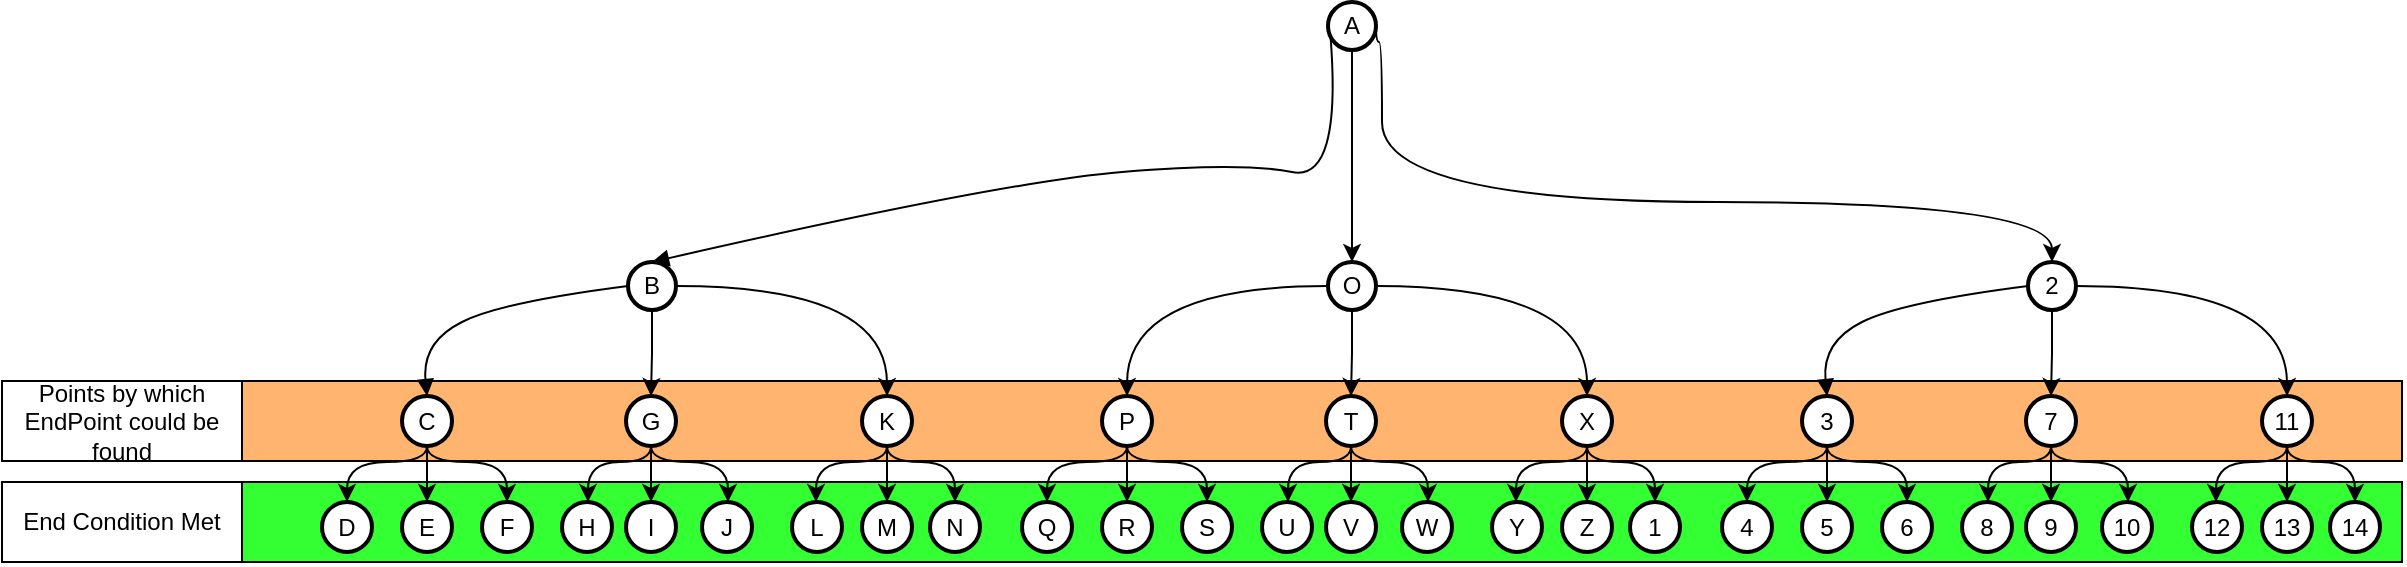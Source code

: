 <mxfile version="26.0.10">
  <diagram name="Page-1" id="QkXmqH3S3L_Y9p5KYP0h">
    <mxGraphModel dx="2345" dy="1783" grid="1" gridSize="10" guides="1" tooltips="1" connect="1" arrows="1" fold="1" page="1" pageScale="1" pageWidth="827" pageHeight="1169" math="0" shadow="0">
      <root>
        <mxCell id="0" />
        <mxCell id="1" parent="0" />
        <mxCell id="PBj9N_gs_0onL4td7x_k-99" value="" style="rounded=0;whiteSpace=wrap;html=1;fillColor=light-dark(#FFB570,var(--ge-dark-color, #121212));" vertex="1" parent="1">
          <mxGeometry x="-160" y="149.5" width="1080" height="40" as="geometry" />
        </mxCell>
        <mxCell id="PBj9N_gs_0onL4td7x_k-97" value="" style="rounded=0;whiteSpace=wrap;html=1;fillColor=light-dark(#33FF33,var(--ge-dark-color, #121212));" vertex="1" parent="1">
          <mxGeometry x="-160" y="200" width="1080" height="40" as="geometry" />
        </mxCell>
        <mxCell id="PBj9N_gs_0onL4td7x_k-16" style="edgeStyle=orthogonalEdgeStyle;rounded=0;orthogonalLoop=1;jettySize=auto;html=1;exitX=0.5;exitY=1;exitDx=0;exitDy=0;entryX=0.5;entryY=0;entryDx=0;entryDy=0;" edge="1" parent="1" source="2" target="PBj9N_gs_0onL4td7x_k-14">
          <mxGeometry relative="1" as="geometry" />
        </mxCell>
        <mxCell id="PBj9N_gs_0onL4td7x_k-93" style="edgeStyle=orthogonalEdgeStyle;rounded=0;orthogonalLoop=1;jettySize=auto;html=1;exitX=1;exitY=0.5;exitDx=0;exitDy=0;entryX=0.5;entryY=0;entryDx=0;entryDy=0;curved=1;" edge="1" parent="1" source="2" target="PBj9N_gs_0onL4td7x_k-69">
          <mxGeometry relative="1" as="geometry">
            <Array as="points">
              <mxPoint x="407" y="-20" />
              <mxPoint x="410" y="-20" />
              <mxPoint x="410" y="60" />
              <mxPoint x="745" y="60" />
            </Array>
          </mxGeometry>
        </mxCell>
        <mxCell id="2" value="A" style="ellipse;aspect=fixed;strokeWidth=2;whiteSpace=wrap;" parent="1" vertex="1">
          <mxGeometry x="383" y="-40" width="24" height="24" as="geometry" />
        </mxCell>
        <mxCell id="PBj9N_gs_0onL4td7x_k-36" style="edgeStyle=orthogonalEdgeStyle;rounded=0;orthogonalLoop=1;jettySize=auto;html=1;exitX=0.5;exitY=1;exitDx=0;exitDy=0;entryX=0.5;entryY=0;entryDx=0;entryDy=0;" edge="1" parent="1" source="3" target="PBj9N_gs_0onL4td7x_k-15">
          <mxGeometry relative="1" as="geometry" />
        </mxCell>
        <mxCell id="3" value="B" style="ellipse;aspect=fixed;strokeWidth=2;whiteSpace=wrap;" parent="1" vertex="1">
          <mxGeometry x="33" y="90" width="24" height="24" as="geometry" />
        </mxCell>
        <mxCell id="PBj9N_gs_0onL4td7x_k-22" style="edgeStyle=orthogonalEdgeStyle;rounded=0;orthogonalLoop=1;jettySize=auto;html=1;entryX=0.5;entryY=0;entryDx=0;entryDy=0;" edge="1" parent="1" source="5" target="PBj9N_gs_0onL4td7x_k-19">
          <mxGeometry relative="1" as="geometry" />
        </mxCell>
        <mxCell id="PBj9N_gs_0onL4td7x_k-24" style="rounded=0;orthogonalLoop=1;jettySize=auto;html=1;exitX=0.5;exitY=1;exitDx=0;exitDy=0;entryX=0.5;entryY=0;entryDx=0;entryDy=0;edgeStyle=orthogonalEdgeStyle;curved=1;" edge="1" parent="1" source="5" target="PBj9N_gs_0onL4td7x_k-17">
          <mxGeometry relative="1" as="geometry">
            <Array as="points">
              <mxPoint x="-68" y="190" />
              <mxPoint x="-108" y="190" />
            </Array>
          </mxGeometry>
        </mxCell>
        <mxCell id="PBj9N_gs_0onL4td7x_k-25" style="edgeStyle=orthogonalEdgeStyle;rounded=0;orthogonalLoop=1;jettySize=auto;html=1;exitX=0.5;exitY=1;exitDx=0;exitDy=0;entryX=0.5;entryY=0;entryDx=0;entryDy=0;curved=1;" edge="1" parent="1" source="5" target="PBj9N_gs_0onL4td7x_k-18">
          <mxGeometry relative="1" as="geometry">
            <Array as="points">
              <mxPoint x="-68" y="190" />
              <mxPoint x="-28" y="190" />
            </Array>
          </mxGeometry>
        </mxCell>
        <mxCell id="5" value="C" style="ellipse;aspect=fixed;strokeWidth=2;whiteSpace=wrap;" parent="1" vertex="1">
          <mxGeometry x="-80" y="157" width="25" height="25" as="geometry" />
        </mxCell>
        <mxCell id="9" value="" style="curved=1;startArrow=none;endArrow=block;exitX=-0.01;exitY=0.77;entryX=0.51;entryY=-0.01;" parent="1" source="2" target="3" edge="1">
          <mxGeometry relative="1" as="geometry">
            <Array as="points">
              <mxPoint x="390" y="50" />
              <mxPoint x="340" y="40" />
              <mxPoint x="220" y="50" />
            </Array>
          </mxGeometry>
        </mxCell>
        <mxCell id="11" value="" style="curved=1;startArrow=none;endArrow=block;exitX=0;exitY=0.5;entryX=0.49;entryY=0.01;exitDx=0;exitDy=0;" parent="1" source="3" target="5" edge="1">
          <mxGeometry relative="1" as="geometry">
            <Array as="points">
              <mxPoint x="-30" y="110" />
              <mxPoint x="-70" y="130" />
            </Array>
          </mxGeometry>
        </mxCell>
        <mxCell id="PBj9N_gs_0onL4td7x_k-65" style="edgeStyle=orthogonalEdgeStyle;rounded=0;orthogonalLoop=1;jettySize=auto;html=1;exitX=0;exitY=0.5;exitDx=0;exitDy=0;entryX=0.5;entryY=0;entryDx=0;entryDy=0;curved=1;" edge="1" parent="1" source="PBj9N_gs_0onL4td7x_k-14" target="PBj9N_gs_0onL4td7x_k-47">
          <mxGeometry relative="1" as="geometry" />
        </mxCell>
        <mxCell id="PBj9N_gs_0onL4td7x_k-66" style="edgeStyle=orthogonalEdgeStyle;rounded=0;orthogonalLoop=1;jettySize=auto;html=1;exitX=0.5;exitY=1;exitDx=0;exitDy=0;entryX=0.5;entryY=0;entryDx=0;entryDy=0;" edge="1" parent="1" source="PBj9N_gs_0onL4td7x_k-14" target="PBj9N_gs_0onL4td7x_k-51">
          <mxGeometry relative="1" as="geometry" />
        </mxCell>
        <mxCell id="PBj9N_gs_0onL4td7x_k-67" style="edgeStyle=orthogonalEdgeStyle;rounded=0;orthogonalLoop=1;jettySize=auto;html=1;exitX=1;exitY=0.5;exitDx=0;exitDy=0;entryX=0.5;entryY=0;entryDx=0;entryDy=0;curved=1;" edge="1" parent="1" source="PBj9N_gs_0onL4td7x_k-14" target="PBj9N_gs_0onL4td7x_k-64">
          <mxGeometry relative="1" as="geometry" />
        </mxCell>
        <mxCell id="PBj9N_gs_0onL4td7x_k-14" value="O" style="ellipse;aspect=fixed;strokeWidth=2;whiteSpace=wrap;" vertex="1" parent="1">
          <mxGeometry x="383" y="90" width="24" height="24" as="geometry" />
        </mxCell>
        <mxCell id="PBj9N_gs_0onL4td7x_k-37" style="edgeStyle=orthogonalEdgeStyle;rounded=0;orthogonalLoop=1;jettySize=auto;html=1;exitX=0.5;exitY=1;exitDx=0;exitDy=0;curved=1;" edge="1" parent="1" source="PBj9N_gs_0onL4td7x_k-15" target="PBj9N_gs_0onL4td7x_k-26">
          <mxGeometry relative="1" as="geometry">
            <Array as="points">
              <mxPoint x="45" y="190" />
              <mxPoint x="13" y="190" />
            </Array>
          </mxGeometry>
        </mxCell>
        <mxCell id="PBj9N_gs_0onL4td7x_k-38" style="edgeStyle=orthogonalEdgeStyle;rounded=0;orthogonalLoop=1;jettySize=auto;html=1;exitX=0.5;exitY=1;exitDx=0;exitDy=0;" edge="1" parent="1" source="PBj9N_gs_0onL4td7x_k-15" target="PBj9N_gs_0onL4td7x_k-27">
          <mxGeometry relative="1" as="geometry" />
        </mxCell>
        <mxCell id="PBj9N_gs_0onL4td7x_k-39" style="edgeStyle=orthogonalEdgeStyle;rounded=0;orthogonalLoop=1;jettySize=auto;html=1;exitX=0.5;exitY=1;exitDx=0;exitDy=0;curved=1;" edge="1" parent="1" source="PBj9N_gs_0onL4td7x_k-15" target="PBj9N_gs_0onL4td7x_k-28">
          <mxGeometry relative="1" as="geometry">
            <Array as="points">
              <mxPoint x="45" y="190" />
              <mxPoint x="83" y="190" />
            </Array>
          </mxGeometry>
        </mxCell>
        <mxCell id="PBj9N_gs_0onL4td7x_k-15" value="G" style="ellipse;aspect=fixed;strokeWidth=2;whiteSpace=wrap;" vertex="1" parent="1">
          <mxGeometry x="32" y="157" width="25" height="25" as="geometry" />
        </mxCell>
        <mxCell id="PBj9N_gs_0onL4td7x_k-17" value="D" style="ellipse;aspect=fixed;strokeWidth=2;whiteSpace=wrap;" vertex="1" parent="1">
          <mxGeometry x="-120" y="210" width="25" height="25" as="geometry" />
        </mxCell>
        <mxCell id="PBj9N_gs_0onL4td7x_k-18" value="F" style="ellipse;aspect=fixed;strokeWidth=2;whiteSpace=wrap;" vertex="1" parent="1">
          <mxGeometry x="-40" y="210" width="25" height="25" as="geometry" />
        </mxCell>
        <mxCell id="PBj9N_gs_0onL4td7x_k-19" value="E" style="ellipse;aspect=fixed;strokeWidth=2;whiteSpace=wrap;" vertex="1" parent="1">
          <mxGeometry x="-80" y="210" width="25" height="25" as="geometry" />
        </mxCell>
        <mxCell id="PBj9N_gs_0onL4td7x_k-26" value="H" style="ellipse;aspect=fixed;strokeWidth=2;whiteSpace=wrap;" vertex="1" parent="1">
          <mxGeometry y="210" width="25" height="25" as="geometry" />
        </mxCell>
        <mxCell id="PBj9N_gs_0onL4td7x_k-27" value="I" style="ellipse;aspect=fixed;strokeWidth=2;whiteSpace=wrap;" vertex="1" parent="1">
          <mxGeometry x="32" y="210" width="25" height="25" as="geometry" />
        </mxCell>
        <mxCell id="PBj9N_gs_0onL4td7x_k-28" value="J" style="ellipse;aspect=fixed;strokeWidth=2;whiteSpace=wrap;" vertex="1" parent="1">
          <mxGeometry x="70" y="210" width="25" height="25" as="geometry" />
        </mxCell>
        <mxCell id="PBj9N_gs_0onL4td7x_k-29" value="N" style="ellipse;aspect=fixed;strokeWidth=2;whiteSpace=wrap;" vertex="1" parent="1">
          <mxGeometry x="184" y="210" width="25" height="25" as="geometry" />
        </mxCell>
        <mxCell id="PBj9N_gs_0onL4td7x_k-30" value="M" style="ellipse;aspect=fixed;strokeWidth=2;whiteSpace=wrap;" vertex="1" parent="1">
          <mxGeometry x="150" y="210" width="25" height="25" as="geometry" />
        </mxCell>
        <mxCell id="PBj9N_gs_0onL4td7x_k-31" value="L" style="ellipse;aspect=fixed;strokeWidth=2;whiteSpace=wrap;" vertex="1" parent="1">
          <mxGeometry x="115" y="210" width="25" height="25" as="geometry" />
        </mxCell>
        <mxCell id="PBj9N_gs_0onL4td7x_k-40" style="edgeStyle=orthogonalEdgeStyle;rounded=0;orthogonalLoop=1;jettySize=auto;html=1;exitX=0.5;exitY=1;exitDx=0;exitDy=0;curved=1;" edge="1" parent="1" source="PBj9N_gs_0onL4td7x_k-34" target="PBj9N_gs_0onL4td7x_k-31">
          <mxGeometry relative="1" as="geometry">
            <Array as="points">
              <mxPoint x="163" y="190" />
              <mxPoint x="127" y="190" />
            </Array>
          </mxGeometry>
        </mxCell>
        <mxCell id="PBj9N_gs_0onL4td7x_k-41" style="edgeStyle=orthogonalEdgeStyle;rounded=0;orthogonalLoop=1;jettySize=auto;html=1;exitX=0.5;exitY=1;exitDx=0;exitDy=0;" edge="1" parent="1" source="PBj9N_gs_0onL4td7x_k-34" target="PBj9N_gs_0onL4td7x_k-30">
          <mxGeometry relative="1" as="geometry" />
        </mxCell>
        <mxCell id="PBj9N_gs_0onL4td7x_k-42" style="edgeStyle=orthogonalEdgeStyle;rounded=0;orthogonalLoop=1;jettySize=auto;html=1;exitX=0.5;exitY=1;exitDx=0;exitDy=0;entryX=0.5;entryY=0;entryDx=0;entryDy=0;curved=1;" edge="1" parent="1" source="PBj9N_gs_0onL4td7x_k-34" target="PBj9N_gs_0onL4td7x_k-29">
          <mxGeometry relative="1" as="geometry">
            <Array as="points">
              <mxPoint x="163" y="190" />
              <mxPoint x="197" y="190" />
            </Array>
          </mxGeometry>
        </mxCell>
        <mxCell id="PBj9N_gs_0onL4td7x_k-34" value="K" style="ellipse;aspect=fixed;strokeWidth=2;whiteSpace=wrap;" vertex="1" parent="1">
          <mxGeometry x="150" y="157" width="25" height="25" as="geometry" />
        </mxCell>
        <mxCell id="PBj9N_gs_0onL4td7x_k-43" style="edgeStyle=orthogonalEdgeStyle;rounded=0;orthogonalLoop=1;jettySize=auto;html=1;exitX=1;exitY=0.5;exitDx=0;exitDy=0;entryX=0.5;entryY=0;entryDx=0;entryDy=0;curved=1;" edge="1" parent="1" source="3" target="PBj9N_gs_0onL4td7x_k-34">
          <mxGeometry relative="1" as="geometry" />
        </mxCell>
        <mxCell id="PBj9N_gs_0onL4td7x_k-44" style="edgeStyle=orthogonalEdgeStyle;rounded=0;orthogonalLoop=1;jettySize=auto;html=1;entryX=0.5;entryY=0;entryDx=0;entryDy=0;" edge="1" parent="1" source="PBj9N_gs_0onL4td7x_k-47" target="PBj9N_gs_0onL4td7x_k-54">
          <mxGeometry relative="1" as="geometry" />
        </mxCell>
        <mxCell id="PBj9N_gs_0onL4td7x_k-45" style="rounded=0;orthogonalLoop=1;jettySize=auto;html=1;exitX=0.5;exitY=1;exitDx=0;exitDy=0;entryX=0.5;entryY=0;entryDx=0;entryDy=0;edgeStyle=orthogonalEdgeStyle;curved=1;" edge="1" parent="1" source="PBj9N_gs_0onL4td7x_k-47" target="PBj9N_gs_0onL4td7x_k-52">
          <mxGeometry relative="1" as="geometry">
            <Array as="points">
              <mxPoint x="282" y="190" />
              <mxPoint x="242" y="190" />
            </Array>
          </mxGeometry>
        </mxCell>
        <mxCell id="PBj9N_gs_0onL4td7x_k-46" style="edgeStyle=orthogonalEdgeStyle;rounded=0;orthogonalLoop=1;jettySize=auto;html=1;exitX=0.5;exitY=1;exitDx=0;exitDy=0;entryX=0.5;entryY=0;entryDx=0;entryDy=0;curved=1;" edge="1" parent="1" source="PBj9N_gs_0onL4td7x_k-47" target="PBj9N_gs_0onL4td7x_k-53">
          <mxGeometry relative="1" as="geometry">
            <Array as="points">
              <mxPoint x="282" y="190" />
              <mxPoint x="322" y="190" />
            </Array>
          </mxGeometry>
        </mxCell>
        <mxCell id="PBj9N_gs_0onL4td7x_k-47" value="P" style="ellipse;aspect=fixed;strokeWidth=2;whiteSpace=wrap;" vertex="1" parent="1">
          <mxGeometry x="270" y="157" width="25" height="25" as="geometry" />
        </mxCell>
        <mxCell id="PBj9N_gs_0onL4td7x_k-48" style="edgeStyle=orthogonalEdgeStyle;rounded=0;orthogonalLoop=1;jettySize=auto;html=1;exitX=0.5;exitY=1;exitDx=0;exitDy=0;curved=1;" edge="1" parent="1" source="PBj9N_gs_0onL4td7x_k-51" target="PBj9N_gs_0onL4td7x_k-55">
          <mxGeometry relative="1" as="geometry">
            <Array as="points">
              <mxPoint x="395" y="190" />
              <mxPoint x="363" y="190" />
            </Array>
          </mxGeometry>
        </mxCell>
        <mxCell id="PBj9N_gs_0onL4td7x_k-49" style="edgeStyle=orthogonalEdgeStyle;rounded=0;orthogonalLoop=1;jettySize=auto;html=1;exitX=0.5;exitY=1;exitDx=0;exitDy=0;" edge="1" parent="1" source="PBj9N_gs_0onL4td7x_k-51" target="PBj9N_gs_0onL4td7x_k-56">
          <mxGeometry relative="1" as="geometry" />
        </mxCell>
        <mxCell id="PBj9N_gs_0onL4td7x_k-50" style="edgeStyle=orthogonalEdgeStyle;rounded=0;orthogonalLoop=1;jettySize=auto;html=1;exitX=0.5;exitY=1;exitDx=0;exitDy=0;curved=1;" edge="1" parent="1" source="PBj9N_gs_0onL4td7x_k-51" target="PBj9N_gs_0onL4td7x_k-57">
          <mxGeometry relative="1" as="geometry">
            <Array as="points">
              <mxPoint x="395" y="190" />
              <mxPoint x="433" y="190" />
            </Array>
          </mxGeometry>
        </mxCell>
        <mxCell id="PBj9N_gs_0onL4td7x_k-51" value="T" style="ellipse;aspect=fixed;strokeWidth=2;whiteSpace=wrap;" vertex="1" parent="1">
          <mxGeometry x="382" y="157" width="25" height="25" as="geometry" />
        </mxCell>
        <mxCell id="PBj9N_gs_0onL4td7x_k-52" value="Q" style="ellipse;aspect=fixed;strokeWidth=2;whiteSpace=wrap;" vertex="1" parent="1">
          <mxGeometry x="230" y="210" width="25" height="25" as="geometry" />
        </mxCell>
        <mxCell id="PBj9N_gs_0onL4td7x_k-53" value="S" style="ellipse;aspect=fixed;strokeWidth=2;whiteSpace=wrap;" vertex="1" parent="1">
          <mxGeometry x="310" y="210" width="25" height="25" as="geometry" />
        </mxCell>
        <mxCell id="PBj9N_gs_0onL4td7x_k-54" value="R" style="ellipse;aspect=fixed;strokeWidth=2;whiteSpace=wrap;" vertex="1" parent="1">
          <mxGeometry x="270" y="210" width="25" height="25" as="geometry" />
        </mxCell>
        <mxCell id="PBj9N_gs_0onL4td7x_k-55" value="U" style="ellipse;aspect=fixed;strokeWidth=2;whiteSpace=wrap;" vertex="1" parent="1">
          <mxGeometry x="350" y="210" width="25" height="25" as="geometry" />
        </mxCell>
        <mxCell id="PBj9N_gs_0onL4td7x_k-56" value="V" style="ellipse;aspect=fixed;strokeWidth=2;whiteSpace=wrap;" vertex="1" parent="1">
          <mxGeometry x="382" y="210" width="25" height="25" as="geometry" />
        </mxCell>
        <mxCell id="PBj9N_gs_0onL4td7x_k-57" value="W" style="ellipse;aspect=fixed;strokeWidth=2;whiteSpace=wrap;" vertex="1" parent="1">
          <mxGeometry x="420" y="210" width="25" height="25" as="geometry" />
        </mxCell>
        <mxCell id="PBj9N_gs_0onL4td7x_k-58" value="1" style="ellipse;aspect=fixed;strokeWidth=2;whiteSpace=wrap;" vertex="1" parent="1">
          <mxGeometry x="534" y="210" width="25" height="25" as="geometry" />
        </mxCell>
        <mxCell id="PBj9N_gs_0onL4td7x_k-59" value="Z" style="ellipse;aspect=fixed;strokeWidth=2;whiteSpace=wrap;" vertex="1" parent="1">
          <mxGeometry x="500" y="210" width="25" height="25" as="geometry" />
        </mxCell>
        <mxCell id="PBj9N_gs_0onL4td7x_k-60" value="Y" style="ellipse;aspect=fixed;strokeWidth=2;whiteSpace=wrap;" vertex="1" parent="1">
          <mxGeometry x="465" y="210" width="25" height="25" as="geometry" />
        </mxCell>
        <mxCell id="PBj9N_gs_0onL4td7x_k-61" style="edgeStyle=orthogonalEdgeStyle;rounded=0;orthogonalLoop=1;jettySize=auto;html=1;exitX=0.5;exitY=1;exitDx=0;exitDy=0;curved=1;" edge="1" parent="1" source="PBj9N_gs_0onL4td7x_k-64" target="PBj9N_gs_0onL4td7x_k-60">
          <mxGeometry relative="1" as="geometry">
            <Array as="points">
              <mxPoint x="513" y="190" />
              <mxPoint x="477" y="190" />
            </Array>
          </mxGeometry>
        </mxCell>
        <mxCell id="PBj9N_gs_0onL4td7x_k-62" style="edgeStyle=orthogonalEdgeStyle;rounded=0;orthogonalLoop=1;jettySize=auto;html=1;exitX=0.5;exitY=1;exitDx=0;exitDy=0;" edge="1" parent="1" source="PBj9N_gs_0onL4td7x_k-64" target="PBj9N_gs_0onL4td7x_k-59">
          <mxGeometry relative="1" as="geometry" />
        </mxCell>
        <mxCell id="PBj9N_gs_0onL4td7x_k-63" style="edgeStyle=orthogonalEdgeStyle;rounded=0;orthogonalLoop=1;jettySize=auto;html=1;exitX=0.5;exitY=1;exitDx=0;exitDy=0;entryX=0.5;entryY=0;entryDx=0;entryDy=0;curved=1;" edge="1" parent="1" source="PBj9N_gs_0onL4td7x_k-64" target="PBj9N_gs_0onL4td7x_k-58">
          <mxGeometry relative="1" as="geometry">
            <Array as="points">
              <mxPoint x="513" y="190" />
              <mxPoint x="547" y="190" />
            </Array>
          </mxGeometry>
        </mxCell>
        <mxCell id="PBj9N_gs_0onL4td7x_k-64" value="X" style="ellipse;aspect=fixed;strokeWidth=2;whiteSpace=wrap;" vertex="1" parent="1">
          <mxGeometry x="500" y="157" width="25" height="25" as="geometry" />
        </mxCell>
        <mxCell id="PBj9N_gs_0onL4td7x_k-68" style="edgeStyle=orthogonalEdgeStyle;rounded=0;orthogonalLoop=1;jettySize=auto;html=1;exitX=0.5;exitY=1;exitDx=0;exitDy=0;entryX=0.5;entryY=0;entryDx=0;entryDy=0;" edge="1" parent="1" source="PBj9N_gs_0onL4td7x_k-69" target="PBj9N_gs_0onL4td7x_k-78">
          <mxGeometry relative="1" as="geometry" />
        </mxCell>
        <mxCell id="PBj9N_gs_0onL4td7x_k-69" value="2" style="ellipse;aspect=fixed;strokeWidth=2;whiteSpace=wrap;" vertex="1" parent="1">
          <mxGeometry x="733" y="90" width="24" height="24" as="geometry" />
        </mxCell>
        <mxCell id="PBj9N_gs_0onL4td7x_k-70" style="edgeStyle=orthogonalEdgeStyle;rounded=0;orthogonalLoop=1;jettySize=auto;html=1;entryX=0.5;entryY=0;entryDx=0;entryDy=0;" edge="1" parent="1" source="PBj9N_gs_0onL4td7x_k-73" target="PBj9N_gs_0onL4td7x_k-81">
          <mxGeometry relative="1" as="geometry" />
        </mxCell>
        <mxCell id="PBj9N_gs_0onL4td7x_k-71" style="rounded=0;orthogonalLoop=1;jettySize=auto;html=1;exitX=0.5;exitY=1;exitDx=0;exitDy=0;entryX=0.5;entryY=0;entryDx=0;entryDy=0;edgeStyle=orthogonalEdgeStyle;curved=1;" edge="1" parent="1" source="PBj9N_gs_0onL4td7x_k-73" target="PBj9N_gs_0onL4td7x_k-79">
          <mxGeometry relative="1" as="geometry">
            <Array as="points">
              <mxPoint x="632" y="190" />
              <mxPoint x="592" y="190" />
            </Array>
          </mxGeometry>
        </mxCell>
        <mxCell id="PBj9N_gs_0onL4td7x_k-72" style="edgeStyle=orthogonalEdgeStyle;rounded=0;orthogonalLoop=1;jettySize=auto;html=1;exitX=0.5;exitY=1;exitDx=0;exitDy=0;entryX=0.5;entryY=0;entryDx=0;entryDy=0;curved=1;" edge="1" parent="1" source="PBj9N_gs_0onL4td7x_k-73" target="PBj9N_gs_0onL4td7x_k-80">
          <mxGeometry relative="1" as="geometry">
            <Array as="points">
              <mxPoint x="632" y="190" />
              <mxPoint x="672" y="190" />
            </Array>
          </mxGeometry>
        </mxCell>
        <mxCell id="PBj9N_gs_0onL4td7x_k-73" value="3" style="ellipse;aspect=fixed;strokeWidth=2;whiteSpace=wrap;" vertex="1" parent="1">
          <mxGeometry x="620" y="157" width="25" height="25" as="geometry" />
        </mxCell>
        <mxCell id="PBj9N_gs_0onL4td7x_k-74" value="" style="curved=1;startArrow=none;endArrow=block;exitX=0;exitY=0.5;entryX=0.49;entryY=0.01;exitDx=0;exitDy=0;" edge="1" parent="1" source="PBj9N_gs_0onL4td7x_k-69" target="PBj9N_gs_0onL4td7x_k-73">
          <mxGeometry relative="1" as="geometry">
            <Array as="points">
              <mxPoint x="670" y="110" />
              <mxPoint x="630" y="130" />
            </Array>
          </mxGeometry>
        </mxCell>
        <mxCell id="PBj9N_gs_0onL4td7x_k-75" style="edgeStyle=orthogonalEdgeStyle;rounded=0;orthogonalLoop=1;jettySize=auto;html=1;exitX=0.5;exitY=1;exitDx=0;exitDy=0;curved=1;" edge="1" parent="1" source="PBj9N_gs_0onL4td7x_k-78" target="PBj9N_gs_0onL4td7x_k-82">
          <mxGeometry relative="1" as="geometry">
            <Array as="points">
              <mxPoint x="745" y="190" />
              <mxPoint x="713" y="190" />
            </Array>
          </mxGeometry>
        </mxCell>
        <mxCell id="PBj9N_gs_0onL4td7x_k-76" style="edgeStyle=orthogonalEdgeStyle;rounded=0;orthogonalLoop=1;jettySize=auto;html=1;exitX=0.5;exitY=1;exitDx=0;exitDy=0;" edge="1" parent="1" source="PBj9N_gs_0onL4td7x_k-78" target="PBj9N_gs_0onL4td7x_k-83">
          <mxGeometry relative="1" as="geometry" />
        </mxCell>
        <mxCell id="PBj9N_gs_0onL4td7x_k-77" style="edgeStyle=orthogonalEdgeStyle;rounded=0;orthogonalLoop=1;jettySize=auto;html=1;exitX=0.5;exitY=1;exitDx=0;exitDy=0;curved=1;" edge="1" parent="1" source="PBj9N_gs_0onL4td7x_k-78" target="PBj9N_gs_0onL4td7x_k-84">
          <mxGeometry relative="1" as="geometry">
            <Array as="points">
              <mxPoint x="745" y="190" />
              <mxPoint x="783" y="190" />
            </Array>
          </mxGeometry>
        </mxCell>
        <mxCell id="PBj9N_gs_0onL4td7x_k-78" value="7" style="ellipse;aspect=fixed;strokeWidth=2;whiteSpace=wrap;" vertex="1" parent="1">
          <mxGeometry x="732" y="157" width="25" height="25" as="geometry" />
        </mxCell>
        <mxCell id="PBj9N_gs_0onL4td7x_k-79" value="4" style="ellipse;aspect=fixed;strokeWidth=2;whiteSpace=wrap;" vertex="1" parent="1">
          <mxGeometry x="580" y="210" width="25" height="25" as="geometry" />
        </mxCell>
        <mxCell id="PBj9N_gs_0onL4td7x_k-80" value="6" style="ellipse;aspect=fixed;strokeWidth=2;whiteSpace=wrap;" vertex="1" parent="1">
          <mxGeometry x="660" y="210" width="25" height="25" as="geometry" />
        </mxCell>
        <mxCell id="PBj9N_gs_0onL4td7x_k-81" value="5" style="ellipse;aspect=fixed;strokeWidth=2;whiteSpace=wrap;" vertex="1" parent="1">
          <mxGeometry x="620" y="210" width="25" height="25" as="geometry" />
        </mxCell>
        <mxCell id="PBj9N_gs_0onL4td7x_k-82" value="8" style="ellipse;aspect=fixed;strokeWidth=2;whiteSpace=wrap;" vertex="1" parent="1">
          <mxGeometry x="700" y="210" width="25" height="25" as="geometry" />
        </mxCell>
        <mxCell id="PBj9N_gs_0onL4td7x_k-83" value="9" style="ellipse;aspect=fixed;strokeWidth=2;whiteSpace=wrap;" vertex="1" parent="1">
          <mxGeometry x="732" y="210" width="25" height="25" as="geometry" />
        </mxCell>
        <mxCell id="PBj9N_gs_0onL4td7x_k-84" value="10" style="ellipse;aspect=fixed;strokeWidth=2;whiteSpace=wrap;" vertex="1" parent="1">
          <mxGeometry x="770" y="210" width="25" height="25" as="geometry" />
        </mxCell>
        <mxCell id="PBj9N_gs_0onL4td7x_k-85" value="14" style="ellipse;aspect=fixed;strokeWidth=2;whiteSpace=wrap;" vertex="1" parent="1">
          <mxGeometry x="884" y="210" width="25" height="25" as="geometry" />
        </mxCell>
        <mxCell id="PBj9N_gs_0onL4td7x_k-86" value="13" style="ellipse;aspect=fixed;strokeWidth=2;whiteSpace=wrap;" vertex="1" parent="1">
          <mxGeometry x="850" y="210" width="25" height="25" as="geometry" />
        </mxCell>
        <mxCell id="PBj9N_gs_0onL4td7x_k-87" value="12" style="ellipse;aspect=fixed;strokeWidth=2;whiteSpace=wrap;" vertex="1" parent="1">
          <mxGeometry x="815" y="210" width="25" height="25" as="geometry" />
        </mxCell>
        <mxCell id="PBj9N_gs_0onL4td7x_k-88" style="edgeStyle=orthogonalEdgeStyle;rounded=0;orthogonalLoop=1;jettySize=auto;html=1;exitX=0.5;exitY=1;exitDx=0;exitDy=0;curved=1;" edge="1" parent="1" source="PBj9N_gs_0onL4td7x_k-91" target="PBj9N_gs_0onL4td7x_k-87">
          <mxGeometry relative="1" as="geometry">
            <Array as="points">
              <mxPoint x="863" y="190" />
              <mxPoint x="827" y="190" />
            </Array>
          </mxGeometry>
        </mxCell>
        <mxCell id="PBj9N_gs_0onL4td7x_k-89" style="edgeStyle=orthogonalEdgeStyle;rounded=0;orthogonalLoop=1;jettySize=auto;html=1;exitX=0.5;exitY=1;exitDx=0;exitDy=0;" edge="1" parent="1" source="PBj9N_gs_0onL4td7x_k-91" target="PBj9N_gs_0onL4td7x_k-86">
          <mxGeometry relative="1" as="geometry" />
        </mxCell>
        <mxCell id="PBj9N_gs_0onL4td7x_k-90" style="edgeStyle=orthogonalEdgeStyle;rounded=0;orthogonalLoop=1;jettySize=auto;html=1;exitX=0.5;exitY=1;exitDx=0;exitDy=0;entryX=0.5;entryY=0;entryDx=0;entryDy=0;curved=1;" edge="1" parent="1" source="PBj9N_gs_0onL4td7x_k-91" target="PBj9N_gs_0onL4td7x_k-85">
          <mxGeometry relative="1" as="geometry">
            <Array as="points">
              <mxPoint x="863" y="190" />
              <mxPoint x="897" y="190" />
            </Array>
          </mxGeometry>
        </mxCell>
        <mxCell id="PBj9N_gs_0onL4td7x_k-91" value="11" style="ellipse;aspect=fixed;strokeWidth=2;whiteSpace=wrap;" vertex="1" parent="1">
          <mxGeometry x="850" y="157" width="25" height="25" as="geometry" />
        </mxCell>
        <mxCell id="PBj9N_gs_0onL4td7x_k-92" style="edgeStyle=orthogonalEdgeStyle;rounded=0;orthogonalLoop=1;jettySize=auto;html=1;exitX=1;exitY=0.5;exitDx=0;exitDy=0;entryX=0.5;entryY=0;entryDx=0;entryDy=0;curved=1;" edge="1" parent="1" source="PBj9N_gs_0onL4td7x_k-69" target="PBj9N_gs_0onL4td7x_k-91">
          <mxGeometry relative="1" as="geometry" />
        </mxCell>
        <mxCell id="PBj9N_gs_0onL4td7x_k-94" value="End Condition Met" style="rounded=0;whiteSpace=wrap;html=1;" vertex="1" parent="1">
          <mxGeometry x="-280" y="200" width="120" height="40" as="geometry" />
        </mxCell>
        <mxCell id="PBj9N_gs_0onL4td7x_k-95" value="" style="endArrow=none;html=1;rounded=0;exitX=1;exitY=0;exitDx=0;exitDy=0;" edge="1" parent="1" source="PBj9N_gs_0onL4td7x_k-94">
          <mxGeometry width="50" height="50" relative="1" as="geometry">
            <mxPoint x="-20" y="160" as="sourcePoint" />
            <mxPoint x="920" y="200" as="targetPoint" />
          </mxGeometry>
        </mxCell>
        <mxCell id="PBj9N_gs_0onL4td7x_k-96" value="" style="endArrow=none;html=1;rounded=0;exitX=1;exitY=0;exitDx=0;exitDy=0;" edge="1" parent="1">
          <mxGeometry width="50" height="50" relative="1" as="geometry">
            <mxPoint x="-160" y="240" as="sourcePoint" />
            <mxPoint x="920" y="240" as="targetPoint" />
          </mxGeometry>
        </mxCell>
        <mxCell id="PBj9N_gs_0onL4td7x_k-98" value="Points by which EndPoint could be found" style="rounded=0;whiteSpace=wrap;html=1;" vertex="1" parent="1">
          <mxGeometry x="-280" y="149.5" width="120" height="40" as="geometry" />
        </mxCell>
      </root>
    </mxGraphModel>
  </diagram>
</mxfile>
